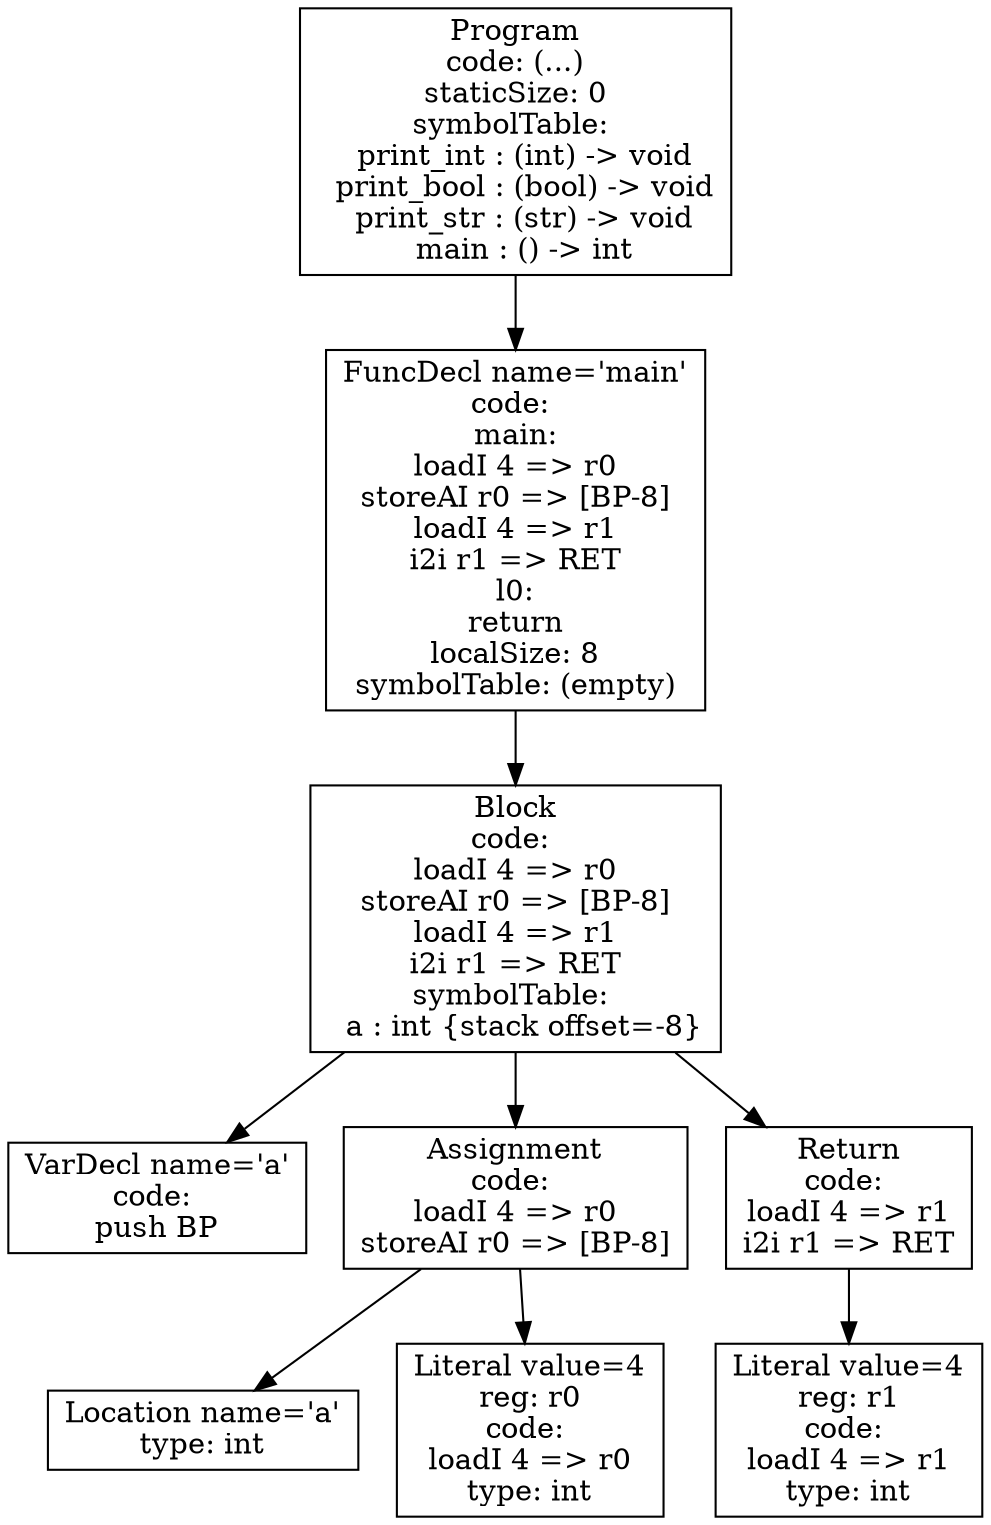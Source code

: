 digraph AST {
3 [shape=box, label="VarDecl name='a'\ncode: \npush BP"];
5 [shape=box, label="Location name='a'\ntype: int"];
6 [shape=box, label="Literal value=4\nreg: r0\ncode: \nloadI 4 => r0\ntype: int"];
4 [shape=box, label="Assignment\ncode: \nloadI 4 => r0\nstoreAI r0 => [BP-8]"];
4 -> 5;
4 -> 6;
8 [shape=box, label="Literal value=4\nreg: r1\ncode: \nloadI 4 => r1\ntype: int"];
7 [shape=box, label="Return\ncode: \nloadI 4 => r1\ni2i r1 => RET"];
7 -> 8;
2 [shape=box, label="Block\ncode: \nloadI 4 => r0\nstoreAI r0 => [BP-8]\nloadI 4 => r1\ni2i r1 => RET\nsymbolTable: \n  a : int {stack offset=-8}"];
2 -> 3;
2 -> 4;
2 -> 7;
1 [shape=box, label="FuncDecl name='main'\ncode: \nmain:\nloadI 4 => r0\nstoreAI r0 => [BP-8]\nloadI 4 => r1\ni2i r1 => RET\nl0:\nreturn\nlocalSize: 8\nsymbolTable: (empty)"];
1 -> 2;
0 [shape=box, label="Program\ncode: (...)\nstaticSize: 0\nsymbolTable: \n  print_int : (int) -> void\n  print_bool : (bool) -> void\n  print_str : (str) -> void\n  main : () -> int"];
0 -> 1;
}
